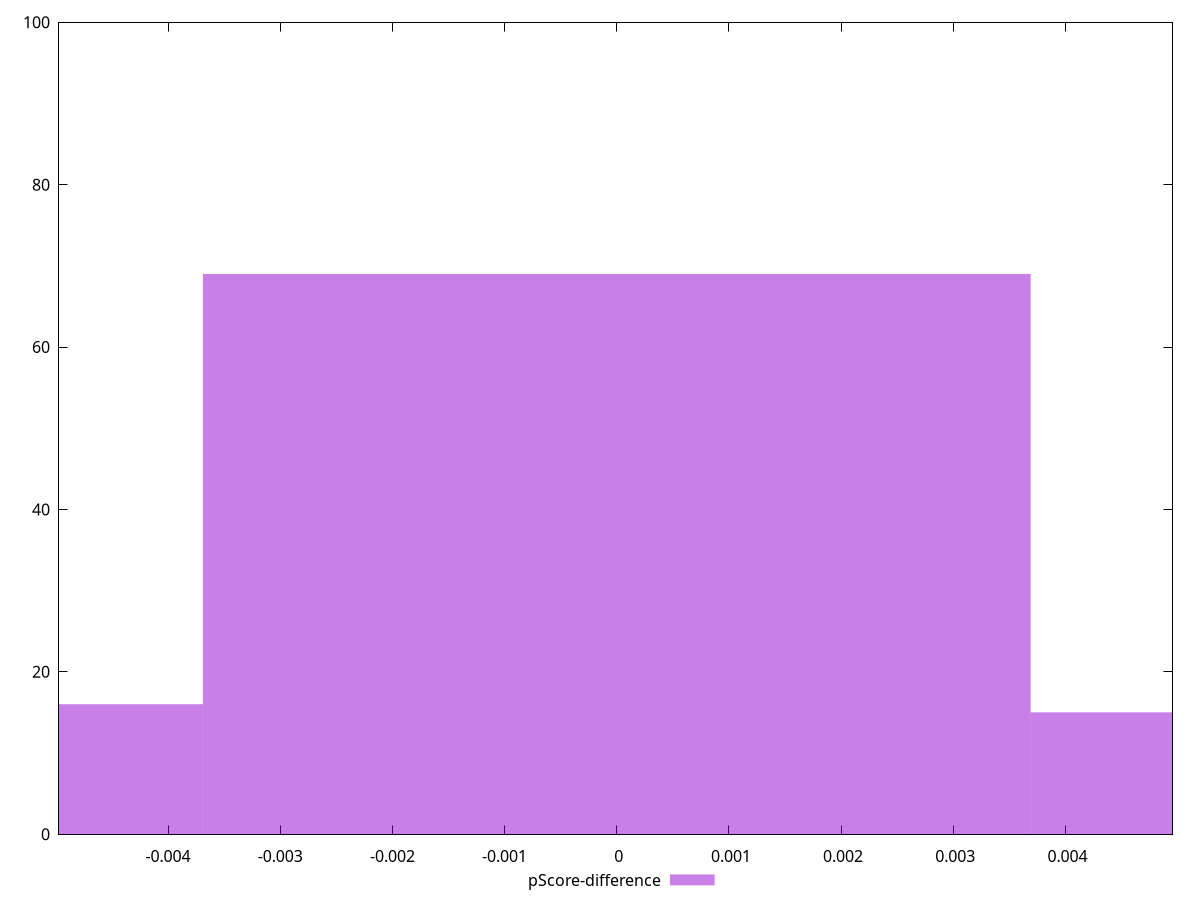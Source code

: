 reset

$pScoreDifference <<EOF
0 69
-0.007379975440894796 16
0.007379975440894796 15
EOF

set key outside below
set boxwidth 0.007379975440894796
set xrange [-0.004972477078379417:0.0049546128609979645]
set yrange [0:100]
set trange [0:100]
set style fill transparent solid 0.5 noborder
set terminal svg size 640, 490 enhanced background rgb 'white'
set output "reports/report_00033_2021-03-01T14-23-16.841Z/first-meaningful-paint/samples/astro-inner/pScore-difference/histogram.svg"

plot $pScoreDifference title "pScore-difference" with boxes

reset
